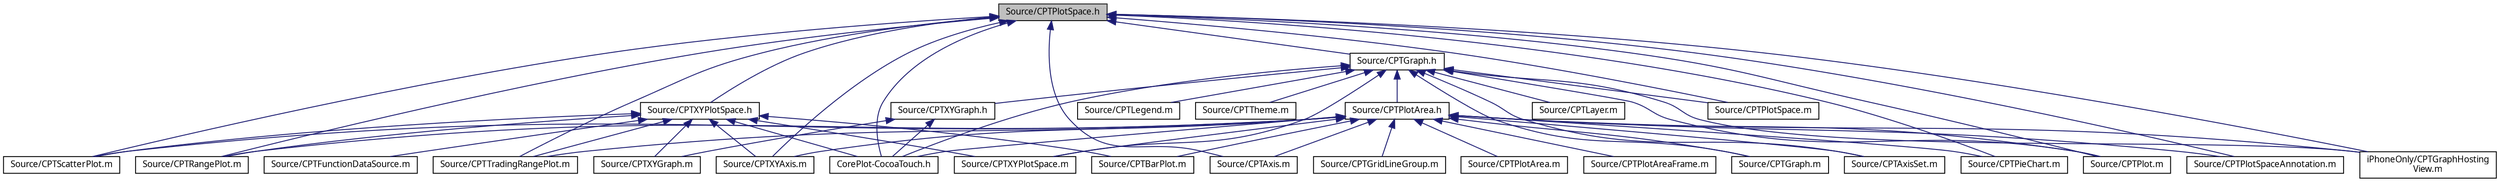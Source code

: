 digraph "Source/CPTPlotSpace.h"
{
 // LATEX_PDF_SIZE
  bgcolor="transparent";
  edge [fontname="Lucinda Grande",fontsize="10",labelfontname="Lucinda Grande",labelfontsize="10"];
  node [fontname="Lucinda Grande",fontsize="10",shape=record];
  Node1 [label="Source/CPTPlotSpace.h",height=0.2,width=0.4,color="black", fillcolor="grey75", style="filled", fontcolor="black",tooltip=" "];
  Node1 -> Node2 [dir="back",color="midnightblue",fontsize="10",style="solid",fontname="Lucinda Grande"];
  Node2 [label="CorePlot-CocoaTouch.h",height=0.2,width=0.4,color="black",URL="$_core_plot-_cocoa_touch_8h.html",tooltip=" "];
  Node1 -> Node3 [dir="back",color="midnightblue",fontsize="10",style="solid",fontname="Lucinda Grande"];
  Node3 [label="Source/CPTGraph.h",height=0.2,width=0.4,color="black",URL="$_c_p_t_graph_8h.html",tooltip=" "];
  Node3 -> Node2 [dir="back",color="midnightblue",fontsize="10",style="solid",fontname="Lucinda Grande"];
  Node3 -> Node4 [dir="back",color="midnightblue",fontsize="10",style="solid",fontname="Lucinda Grande"];
  Node4 [label="Source/CPTPlotArea.h",height=0.2,width=0.4,color="black",URL="$_c_p_t_plot_area_8h.html",tooltip=" "];
  Node4 -> Node2 [dir="back",color="midnightblue",fontsize="10",style="solid",fontname="Lucinda Grande"];
  Node4 -> Node5 [dir="back",color="midnightblue",fontsize="10",style="solid",fontname="Lucinda Grande"];
  Node5 [label="Source/CPTAxis.m",height=0.2,width=0.4,color="black",URL="$_c_p_t_axis_8m.html",tooltip=" "];
  Node4 -> Node6 [dir="back",color="midnightblue",fontsize="10",style="solid",fontname="Lucinda Grande"];
  Node6 [label="Source/CPTAxisSet.m",height=0.2,width=0.4,color="black",URL="$_c_p_t_axis_set_8m.html",tooltip=" "];
  Node4 -> Node7 [dir="back",color="midnightblue",fontsize="10",style="solid",fontname="Lucinda Grande"];
  Node7 [label="Source/CPTBarPlot.m",height=0.2,width=0.4,color="black",URL="$_c_p_t_bar_plot_8m.html",tooltip=" "];
  Node4 -> Node8 [dir="back",color="midnightblue",fontsize="10",style="solid",fontname="Lucinda Grande"];
  Node8 [label="Source/CPTGraph.m",height=0.2,width=0.4,color="black",URL="$_c_p_t_graph_8m.html",tooltip=" "];
  Node4 -> Node9 [dir="back",color="midnightblue",fontsize="10",style="solid",fontname="Lucinda Grande"];
  Node9 [label="Source/CPTGridLineGroup.m",height=0.2,width=0.4,color="black",URL="$_c_p_t_grid_line_group_8m.html",tooltip=" "];
  Node4 -> Node10 [dir="back",color="midnightblue",fontsize="10",style="solid",fontname="Lucinda Grande"];
  Node10 [label="Source/CPTPieChart.m",height=0.2,width=0.4,color="black",URL="$_c_p_t_pie_chart_8m.html",tooltip=" "];
  Node4 -> Node11 [dir="back",color="midnightblue",fontsize="10",style="solid",fontname="Lucinda Grande"];
  Node11 [label="Source/CPTPlot.m",height=0.2,width=0.4,color="black",URL="$_c_p_t_plot_8m.html",tooltip=" "];
  Node4 -> Node12 [dir="back",color="midnightblue",fontsize="10",style="solid",fontname="Lucinda Grande"];
  Node12 [label="Source/CPTPlotArea.m",height=0.2,width=0.4,color="black",URL="$_c_p_t_plot_area_8m.html",tooltip=" "];
  Node4 -> Node13 [dir="back",color="midnightblue",fontsize="10",style="solid",fontname="Lucinda Grande"];
  Node13 [label="Source/CPTPlotAreaFrame.m",height=0.2,width=0.4,color="black",URL="$_c_p_t_plot_area_frame_8m.html",tooltip=" "];
  Node4 -> Node14 [dir="back",color="midnightblue",fontsize="10",style="solid",fontname="Lucinda Grande"];
  Node14 [label="Source/CPTPlotSpaceAnnotation.m",height=0.2,width=0.4,color="black",URL="$_c_p_t_plot_space_annotation_8m.html",tooltip=" "];
  Node4 -> Node15 [dir="back",color="midnightblue",fontsize="10",style="solid",fontname="Lucinda Grande"];
  Node15 [label="Source/CPTRangePlot.m",height=0.2,width=0.4,color="black",URL="$_c_p_t_range_plot_8m.html",tooltip=" "];
  Node4 -> Node16 [dir="back",color="midnightblue",fontsize="10",style="solid",fontname="Lucinda Grande"];
  Node16 [label="Source/CPTScatterPlot.m",height=0.2,width=0.4,color="black",URL="$_c_p_t_scatter_plot_8m.html",tooltip=" "];
  Node4 -> Node17 [dir="back",color="midnightblue",fontsize="10",style="solid",fontname="Lucinda Grande"];
  Node17 [label="Source/CPTTradingRangePlot.m",height=0.2,width=0.4,color="black",URL="$_c_p_t_trading_range_plot_8m.html",tooltip=" "];
  Node4 -> Node18 [dir="back",color="midnightblue",fontsize="10",style="solid",fontname="Lucinda Grande"];
  Node18 [label="Source/CPTXYAxis.m",height=0.2,width=0.4,color="black",URL="$_c_p_t_x_y_axis_8m.html",tooltip=" "];
  Node4 -> Node19 [dir="back",color="midnightblue",fontsize="10",style="solid",fontname="Lucinda Grande"];
  Node19 [label="Source/CPTXYPlotSpace.m",height=0.2,width=0.4,color="black",URL="$_c_p_t_x_y_plot_space_8m.html",tooltip=" "];
  Node4 -> Node20 [dir="back",color="midnightblue",fontsize="10",style="solid",fontname="Lucinda Grande"];
  Node20 [label="iPhoneOnly/CPTGraphHosting\lView.m",height=0.2,width=0.4,color="black",URL="$_c_p_t_graph_hosting_view_8m.html",tooltip=" "];
  Node3 -> Node6 [dir="back",color="midnightblue",fontsize="10",style="solid",fontname="Lucinda Grande"];
  Node3 -> Node8 [dir="back",color="midnightblue",fontsize="10",style="solid",fontname="Lucinda Grande"];
  Node3 -> Node21 [dir="back",color="midnightblue",fontsize="10",style="solid",fontname="Lucinda Grande"];
  Node21 [label="Source/CPTLayer.m",height=0.2,width=0.4,color="black",URL="$_c_p_t_layer_8m.html",tooltip=" "];
  Node3 -> Node22 [dir="back",color="midnightblue",fontsize="10",style="solid",fontname="Lucinda Grande"];
  Node22 [label="Source/CPTLegend.m",height=0.2,width=0.4,color="black",URL="$_c_p_t_legend_8m.html",tooltip=" "];
  Node3 -> Node11 [dir="back",color="midnightblue",fontsize="10",style="solid",fontname="Lucinda Grande"];
  Node3 -> Node23 [dir="back",color="midnightblue",fontsize="10",style="solid",fontname="Lucinda Grande"];
  Node23 [label="Source/CPTPlotSpace.m",height=0.2,width=0.4,color="black",URL="$_c_p_t_plot_space_8m.html",tooltip=" "];
  Node3 -> Node24 [dir="back",color="midnightblue",fontsize="10",style="solid",fontname="Lucinda Grande"];
  Node24 [label="Source/CPTTheme.m",height=0.2,width=0.4,color="black",URL="$_c_p_t_theme_8m.html",tooltip=" "];
  Node3 -> Node25 [dir="back",color="midnightblue",fontsize="10",style="solid",fontname="Lucinda Grande"];
  Node25 [label="Source/CPTXYGraph.h",height=0.2,width=0.4,color="black",URL="$_c_p_t_x_y_graph_8h.html",tooltip=" "];
  Node25 -> Node2 [dir="back",color="midnightblue",fontsize="10",style="solid",fontname="Lucinda Grande"];
  Node25 -> Node26 [dir="back",color="midnightblue",fontsize="10",style="solid",fontname="Lucinda Grande"];
  Node26 [label="Source/CPTXYGraph.m",height=0.2,width=0.4,color="black",URL="$_c_p_t_x_y_graph_8m.html",tooltip=" "];
  Node3 -> Node19 [dir="back",color="midnightblue",fontsize="10",style="solid",fontname="Lucinda Grande"];
  Node3 -> Node20 [dir="back",color="midnightblue",fontsize="10",style="solid",fontname="Lucinda Grande"];
  Node1 -> Node5 [dir="back",color="midnightblue",fontsize="10",style="solid",fontname="Lucinda Grande"];
  Node1 -> Node27 [dir="back",color="midnightblue",fontsize="10",style="solid",fontname="Lucinda Grande"];
  Node27 [label="Source/CPTXYPlotSpace.h",height=0.2,width=0.4,color="black",URL="$_c_p_t_x_y_plot_space_8h.html",tooltip=" "];
  Node27 -> Node2 [dir="back",color="midnightblue",fontsize="10",style="solid",fontname="Lucinda Grande"];
  Node27 -> Node7 [dir="back",color="midnightblue",fontsize="10",style="solid",fontname="Lucinda Grande"];
  Node27 -> Node28 [dir="back",color="midnightblue",fontsize="10",style="solid",fontname="Lucinda Grande"];
  Node28 [label="Source/CPTFunctionDataSource.m",height=0.2,width=0.4,color="black",URL="$_c_p_t_function_data_source_8m.html",tooltip=" "];
  Node27 -> Node15 [dir="back",color="midnightblue",fontsize="10",style="solid",fontname="Lucinda Grande"];
  Node27 -> Node16 [dir="back",color="midnightblue",fontsize="10",style="solid",fontname="Lucinda Grande"];
  Node27 -> Node17 [dir="back",color="midnightblue",fontsize="10",style="solid",fontname="Lucinda Grande"];
  Node27 -> Node18 [dir="back",color="midnightblue",fontsize="10",style="solid",fontname="Lucinda Grande"];
  Node27 -> Node26 [dir="back",color="midnightblue",fontsize="10",style="solid",fontname="Lucinda Grande"];
  Node27 -> Node19 [dir="back",color="midnightblue",fontsize="10",style="solid",fontname="Lucinda Grande"];
  Node1 -> Node10 [dir="back",color="midnightblue",fontsize="10",style="solid",fontname="Lucinda Grande"];
  Node1 -> Node11 [dir="back",color="midnightblue",fontsize="10",style="solid",fontname="Lucinda Grande"];
  Node1 -> Node23 [dir="back",color="midnightblue",fontsize="10",style="solid",fontname="Lucinda Grande"];
  Node1 -> Node14 [dir="back",color="midnightblue",fontsize="10",style="solid",fontname="Lucinda Grande"];
  Node1 -> Node15 [dir="back",color="midnightblue",fontsize="10",style="solid",fontname="Lucinda Grande"];
  Node1 -> Node16 [dir="back",color="midnightblue",fontsize="10",style="solid",fontname="Lucinda Grande"];
  Node1 -> Node17 [dir="back",color="midnightblue",fontsize="10",style="solid",fontname="Lucinda Grande"];
  Node1 -> Node18 [dir="back",color="midnightblue",fontsize="10",style="solid",fontname="Lucinda Grande"];
  Node1 -> Node20 [dir="back",color="midnightblue",fontsize="10",style="solid",fontname="Lucinda Grande"];
}
